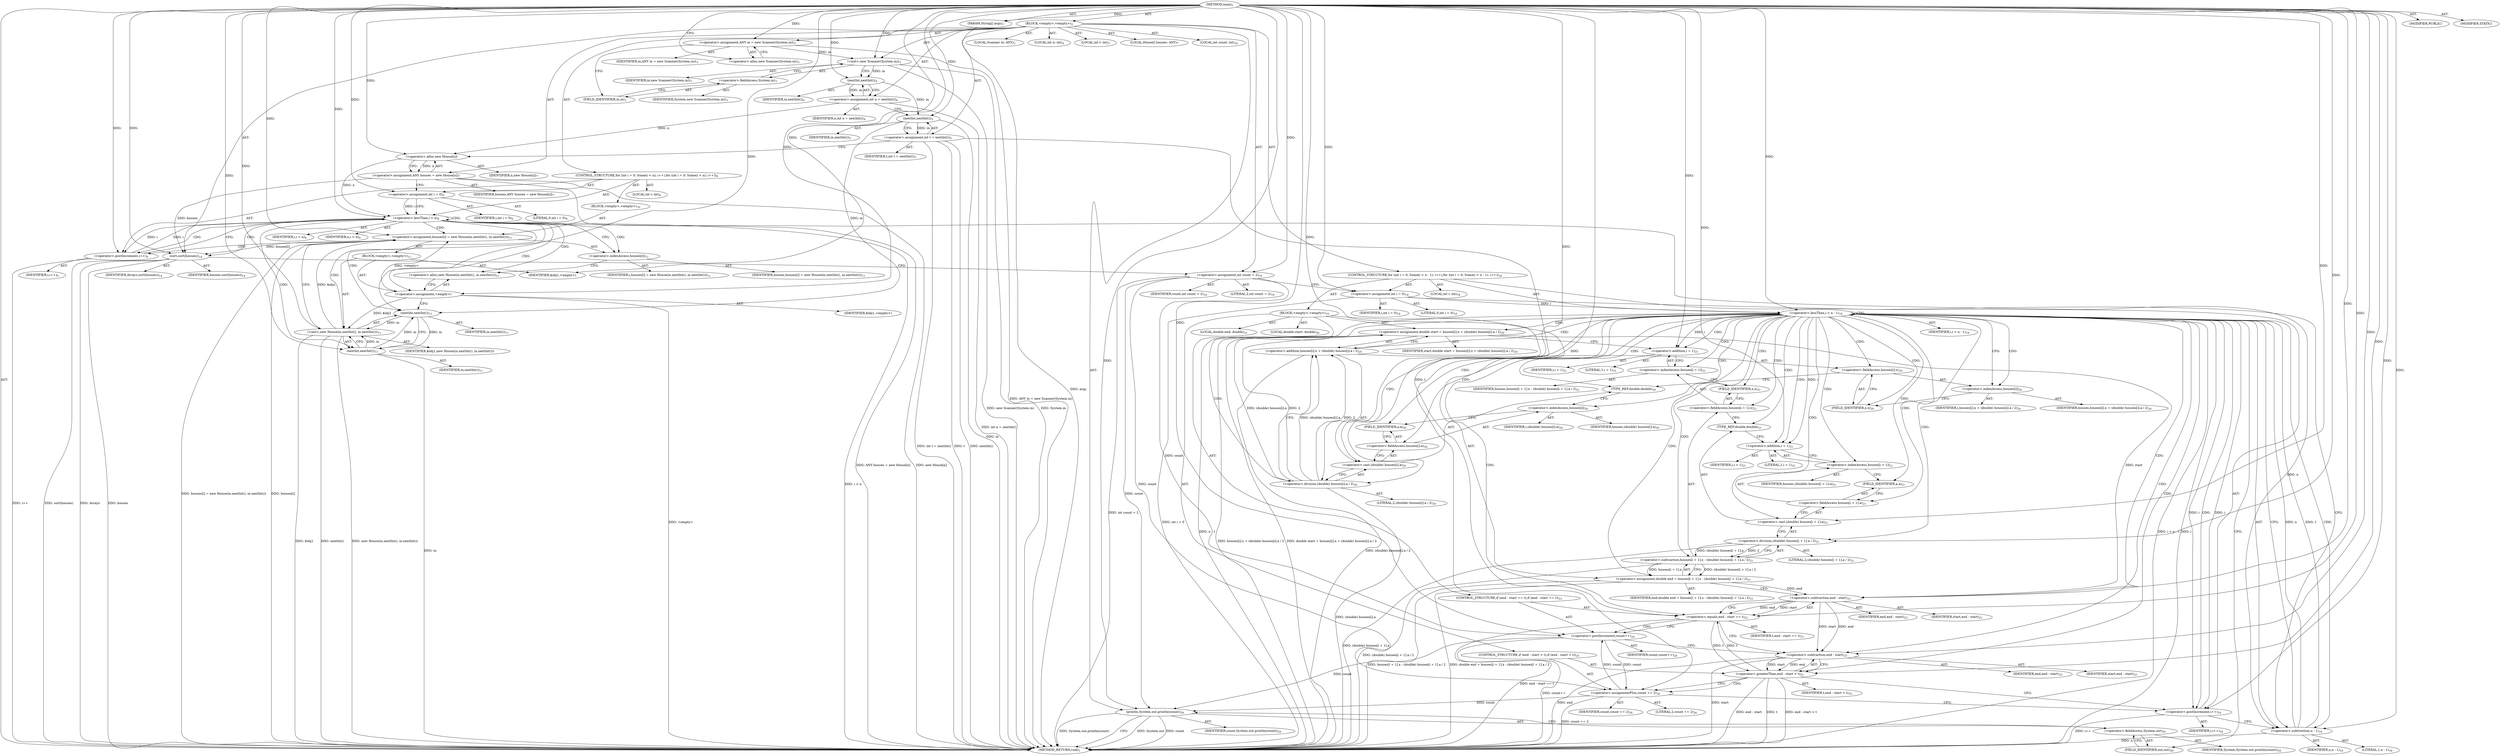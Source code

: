 digraph "main" {  
"19" [label = <(METHOD,main)<SUB>1</SUB>> ]
"20" [label = <(PARAM,String[] args)<SUB>1</SUB>> ]
"21" [label = <(BLOCK,&lt;empty&gt;,&lt;empty&gt;)<SUB>2</SUB>> ]
"4" [label = <(LOCAL,Scanner in: ANY)<SUB>3</SUB>> ]
"22" [label = <(&lt;operator&gt;.assignment,ANY in = new Scanner(System.in))<SUB>3</SUB>> ]
"23" [label = <(IDENTIFIER,in,ANY in = new Scanner(System.in))<SUB>3</SUB>> ]
"24" [label = <(&lt;operator&gt;.alloc,new Scanner(System.in))<SUB>3</SUB>> ]
"25" [label = <(&lt;init&gt;,new Scanner(System.in))<SUB>3</SUB>> ]
"3" [label = <(IDENTIFIER,in,new Scanner(System.in))<SUB>3</SUB>> ]
"26" [label = <(&lt;operator&gt;.fieldAccess,System.in)<SUB>3</SUB>> ]
"27" [label = <(IDENTIFIER,System,new Scanner(System.in))<SUB>3</SUB>> ]
"28" [label = <(FIELD_IDENTIFIER,in,in)<SUB>3</SUB>> ]
"29" [label = <(LOCAL,int n: int)<SUB>4</SUB>> ]
"30" [label = <(&lt;operator&gt;.assignment,int n = nextInt())<SUB>4</SUB>> ]
"31" [label = <(IDENTIFIER,n,int n = nextInt())<SUB>4</SUB>> ]
"32" [label = <(nextInt,nextInt())<SUB>4</SUB>> ]
"33" [label = <(IDENTIFIER,in,nextInt())<SUB>4</SUB>> ]
"34" [label = <(LOCAL,int t: int)<SUB>5</SUB>> ]
"35" [label = <(&lt;operator&gt;.assignment,int t = nextInt())<SUB>5</SUB>> ]
"36" [label = <(IDENTIFIER,t,int t = nextInt())<SUB>5</SUB>> ]
"37" [label = <(nextInt,nextInt())<SUB>5</SUB>> ]
"38" [label = <(IDENTIFIER,in,nextInt())<SUB>5</SUB>> ]
"39" [label = <(LOCAL,House[] houses: ANY)<SUB>7</SUB>> ]
"40" [label = <(&lt;operator&gt;.assignment,ANY houses = new House[n])<SUB>7</SUB>> ]
"41" [label = <(IDENTIFIER,houses,ANY houses = new House[n])<SUB>7</SUB>> ]
"42" [label = <(&lt;operator&gt;.alloc,new House[n])> ]
"43" [label = <(IDENTIFIER,n,new House[n])<SUB>7</SUB>> ]
"44" [label = <(CONTROL_STRUCTURE,for (int i = 0; Some(i &lt; n); i++),for (int i = 0; Some(i &lt; n); i++))<SUB>9</SUB>> ]
"45" [label = <(LOCAL,int i: int)<SUB>9</SUB>> ]
"46" [label = <(&lt;operator&gt;.assignment,int i = 0)<SUB>9</SUB>> ]
"47" [label = <(IDENTIFIER,i,int i = 0)<SUB>9</SUB>> ]
"48" [label = <(LITERAL,0,int i = 0)<SUB>9</SUB>> ]
"49" [label = <(&lt;operator&gt;.lessThan,i &lt; n)<SUB>9</SUB>> ]
"50" [label = <(IDENTIFIER,i,i &lt; n)<SUB>9</SUB>> ]
"51" [label = <(IDENTIFIER,n,i &lt; n)<SUB>9</SUB>> ]
"52" [label = <(&lt;operator&gt;.postIncrement,i++)<SUB>9</SUB>> ]
"53" [label = <(IDENTIFIER,i,i++)<SUB>9</SUB>> ]
"54" [label = <(BLOCK,&lt;empty&gt;,&lt;empty&gt;)<SUB>10</SUB>> ]
"55" [label = <(&lt;operator&gt;.assignment,houses[i] = new House(in.nextInt(), in.nextInt()))<SUB>11</SUB>> ]
"56" [label = <(&lt;operator&gt;.indexAccess,houses[i])<SUB>11</SUB>> ]
"57" [label = <(IDENTIFIER,houses,houses[i] = new House(in.nextInt(), in.nextInt()))<SUB>11</SUB>> ]
"58" [label = <(IDENTIFIER,i,houses[i] = new House(in.nextInt(), in.nextInt()))<SUB>11</SUB>> ]
"59" [label = <(BLOCK,&lt;empty&gt;,&lt;empty&gt;)<SUB>11</SUB>> ]
"60" [label = <(&lt;operator&gt;.assignment,&lt;empty&gt;)> ]
"61" [label = <(IDENTIFIER,$obj1,&lt;empty&gt;)> ]
"62" [label = <(&lt;operator&gt;.alloc,new House(in.nextInt(), in.nextInt()))<SUB>11</SUB>> ]
"63" [label = <(&lt;init&gt;,new House(in.nextInt(), in.nextInt()))<SUB>11</SUB>> ]
"64" [label = <(IDENTIFIER,$obj1,new House(in.nextInt(), in.nextInt()))> ]
"65" [label = <(nextInt,nextInt())<SUB>11</SUB>> ]
"66" [label = <(IDENTIFIER,in,nextInt())<SUB>11</SUB>> ]
"67" [label = <(nextInt,nextInt())<SUB>11</SUB>> ]
"68" [label = <(IDENTIFIER,in,nextInt())<SUB>11</SUB>> ]
"69" [label = <(IDENTIFIER,$obj1,&lt;empty&gt;)> ]
"70" [label = <(sort,sort(houses))<SUB>14</SUB>> ]
"71" [label = <(IDENTIFIER,Arrays,sort(houses))<SUB>14</SUB>> ]
"72" [label = <(IDENTIFIER,houses,sort(houses))<SUB>14</SUB>> ]
"73" [label = <(LOCAL,int count: int)<SUB>16</SUB>> ]
"74" [label = <(&lt;operator&gt;.assignment,int count = 2)<SUB>16</SUB>> ]
"75" [label = <(IDENTIFIER,count,int count = 2)<SUB>16</SUB>> ]
"76" [label = <(LITERAL,2,int count = 2)<SUB>16</SUB>> ]
"77" [label = <(CONTROL_STRUCTURE,for (int i = 0; Some(i &lt; n - 1); i++),for (int i = 0; Some(i &lt; n - 1); i++))<SUB>18</SUB>> ]
"78" [label = <(LOCAL,int i: int)<SUB>18</SUB>> ]
"79" [label = <(&lt;operator&gt;.assignment,int i = 0)<SUB>18</SUB>> ]
"80" [label = <(IDENTIFIER,i,int i = 0)<SUB>18</SUB>> ]
"81" [label = <(LITERAL,0,int i = 0)<SUB>18</SUB>> ]
"82" [label = <(&lt;operator&gt;.lessThan,i &lt; n - 1)<SUB>18</SUB>> ]
"83" [label = <(IDENTIFIER,i,i &lt; n - 1)<SUB>18</SUB>> ]
"84" [label = <(&lt;operator&gt;.subtraction,n - 1)<SUB>18</SUB>> ]
"85" [label = <(IDENTIFIER,n,n - 1)<SUB>18</SUB>> ]
"86" [label = <(LITERAL,1,n - 1)<SUB>18</SUB>> ]
"87" [label = <(&lt;operator&gt;.postIncrement,i++)<SUB>18</SUB>> ]
"88" [label = <(IDENTIFIER,i,i++)<SUB>18</SUB>> ]
"89" [label = <(BLOCK,&lt;empty&gt;,&lt;empty&gt;)<SUB>19</SUB>> ]
"90" [label = <(LOCAL,double start: double)<SUB>20</SUB>> ]
"91" [label = <(&lt;operator&gt;.assignment,double start = houses[i].x + (double) houses[i].a / 2)<SUB>20</SUB>> ]
"92" [label = <(IDENTIFIER,start,double start = houses[i].x + (double) houses[i].a / 2)<SUB>20</SUB>> ]
"93" [label = <(&lt;operator&gt;.addition,houses[i].x + (double) houses[i].a / 2)<SUB>20</SUB>> ]
"94" [label = <(&lt;operator&gt;.fieldAccess,houses[i].x)<SUB>20</SUB>> ]
"95" [label = <(&lt;operator&gt;.indexAccess,houses[i])<SUB>20</SUB>> ]
"96" [label = <(IDENTIFIER,houses,houses[i].x + (double) houses[i].a / 2)<SUB>20</SUB>> ]
"97" [label = <(IDENTIFIER,i,houses[i].x + (double) houses[i].a / 2)<SUB>20</SUB>> ]
"98" [label = <(FIELD_IDENTIFIER,x,x)<SUB>20</SUB>> ]
"99" [label = <(&lt;operator&gt;.division,(double) houses[i].a / 2)<SUB>20</SUB>> ]
"100" [label = <(&lt;operator&gt;.cast,(double) houses[i].a)<SUB>20</SUB>> ]
"101" [label = <(TYPE_REF,double,double)<SUB>20</SUB>> ]
"102" [label = <(&lt;operator&gt;.fieldAccess,houses[i].a)<SUB>20</SUB>> ]
"103" [label = <(&lt;operator&gt;.indexAccess,houses[i])<SUB>20</SUB>> ]
"104" [label = <(IDENTIFIER,houses,(double) houses[i].a)<SUB>20</SUB>> ]
"105" [label = <(IDENTIFIER,i,(double) houses[i].a)<SUB>20</SUB>> ]
"106" [label = <(FIELD_IDENTIFIER,a,a)<SUB>20</SUB>> ]
"107" [label = <(LITERAL,2,(double) houses[i].a / 2)<SUB>20</SUB>> ]
"108" [label = <(LOCAL,double end: double)<SUB>21</SUB>> ]
"109" [label = <(&lt;operator&gt;.assignment,double end = houses[i + 1].x - (double) houses[i + 1].a / 2)<SUB>21</SUB>> ]
"110" [label = <(IDENTIFIER,end,double end = houses[i + 1].x - (double) houses[i + 1].a / 2)<SUB>21</SUB>> ]
"111" [label = <(&lt;operator&gt;.subtraction,houses[i + 1].x - (double) houses[i + 1].a / 2)<SUB>21</SUB>> ]
"112" [label = <(&lt;operator&gt;.fieldAccess,houses[i + 1].x)<SUB>21</SUB>> ]
"113" [label = <(&lt;operator&gt;.indexAccess,houses[i + 1])<SUB>21</SUB>> ]
"114" [label = <(IDENTIFIER,houses,houses[i + 1].x - (double) houses[i + 1].a / 2)<SUB>21</SUB>> ]
"115" [label = <(&lt;operator&gt;.addition,i + 1)<SUB>21</SUB>> ]
"116" [label = <(IDENTIFIER,i,i + 1)<SUB>21</SUB>> ]
"117" [label = <(LITERAL,1,i + 1)<SUB>21</SUB>> ]
"118" [label = <(FIELD_IDENTIFIER,x,x)<SUB>21</SUB>> ]
"119" [label = <(&lt;operator&gt;.division,(double) houses[i + 1].a / 2)<SUB>21</SUB>> ]
"120" [label = <(&lt;operator&gt;.cast,(double) houses[i + 1].a)<SUB>21</SUB>> ]
"121" [label = <(TYPE_REF,double,double)<SUB>21</SUB>> ]
"122" [label = <(&lt;operator&gt;.fieldAccess,houses[i + 1].a)<SUB>21</SUB>> ]
"123" [label = <(&lt;operator&gt;.indexAccess,houses[i + 1])<SUB>21</SUB>> ]
"124" [label = <(IDENTIFIER,houses,(double) houses[i + 1].a)<SUB>21</SUB>> ]
"125" [label = <(&lt;operator&gt;.addition,i + 1)<SUB>21</SUB>> ]
"126" [label = <(IDENTIFIER,i,i + 1)<SUB>21</SUB>> ]
"127" [label = <(LITERAL,1,i + 1)<SUB>21</SUB>> ]
"128" [label = <(FIELD_IDENTIFIER,a,a)<SUB>21</SUB>> ]
"129" [label = <(LITERAL,2,(double) houses[i + 1].a / 2)<SUB>21</SUB>> ]
"130" [label = <(CONTROL_STRUCTURE,if (end - start == t),if (end - start == t))<SUB>23</SUB>> ]
"131" [label = <(&lt;operator&gt;.equals,end - start == t)<SUB>23</SUB>> ]
"132" [label = <(&lt;operator&gt;.subtraction,end - start)<SUB>23</SUB>> ]
"133" [label = <(IDENTIFIER,end,end - start)<SUB>23</SUB>> ]
"134" [label = <(IDENTIFIER,start,end - start)<SUB>23</SUB>> ]
"135" [label = <(IDENTIFIER,t,end - start == t)<SUB>23</SUB>> ]
"136" [label = <(&lt;operator&gt;.postIncrement,count++)<SUB>24</SUB>> ]
"137" [label = <(IDENTIFIER,count,count++)<SUB>24</SUB>> ]
"138" [label = <(CONTROL_STRUCTURE,if (end - start &gt; t),if (end - start &gt; t))<SUB>25</SUB>> ]
"139" [label = <(&lt;operator&gt;.greaterThan,end - start &gt; t)<SUB>25</SUB>> ]
"140" [label = <(&lt;operator&gt;.subtraction,end - start)<SUB>25</SUB>> ]
"141" [label = <(IDENTIFIER,end,end - start)<SUB>25</SUB>> ]
"142" [label = <(IDENTIFIER,start,end - start)<SUB>25</SUB>> ]
"143" [label = <(IDENTIFIER,t,end - start &gt; t)<SUB>25</SUB>> ]
"144" [label = <(&lt;operator&gt;.assignmentPlus,count += 2)<SUB>26</SUB>> ]
"145" [label = <(IDENTIFIER,count,count += 2)<SUB>26</SUB>> ]
"146" [label = <(LITERAL,2,count += 2)<SUB>26</SUB>> ]
"147" [label = <(println,System.out.println(count))<SUB>29</SUB>> ]
"148" [label = <(&lt;operator&gt;.fieldAccess,System.out)<SUB>29</SUB>> ]
"149" [label = <(IDENTIFIER,System,System.out.println(count))<SUB>29</SUB>> ]
"150" [label = <(FIELD_IDENTIFIER,out,out)<SUB>29</SUB>> ]
"151" [label = <(IDENTIFIER,count,System.out.println(count))<SUB>29</SUB>> ]
"152" [label = <(MODIFIER,PUBLIC)> ]
"153" [label = <(MODIFIER,STATIC)> ]
"154" [label = <(METHOD_RETURN,void)<SUB>1</SUB>> ]
  "19" -> "20"  [ label = "AST: "] 
  "19" -> "21"  [ label = "AST: "] 
  "19" -> "152"  [ label = "AST: "] 
  "19" -> "153"  [ label = "AST: "] 
  "19" -> "154"  [ label = "AST: "] 
  "21" -> "4"  [ label = "AST: "] 
  "21" -> "22"  [ label = "AST: "] 
  "21" -> "25"  [ label = "AST: "] 
  "21" -> "29"  [ label = "AST: "] 
  "21" -> "30"  [ label = "AST: "] 
  "21" -> "34"  [ label = "AST: "] 
  "21" -> "35"  [ label = "AST: "] 
  "21" -> "39"  [ label = "AST: "] 
  "21" -> "40"  [ label = "AST: "] 
  "21" -> "44"  [ label = "AST: "] 
  "21" -> "70"  [ label = "AST: "] 
  "21" -> "73"  [ label = "AST: "] 
  "21" -> "74"  [ label = "AST: "] 
  "21" -> "77"  [ label = "AST: "] 
  "21" -> "147"  [ label = "AST: "] 
  "22" -> "23"  [ label = "AST: "] 
  "22" -> "24"  [ label = "AST: "] 
  "25" -> "3"  [ label = "AST: "] 
  "25" -> "26"  [ label = "AST: "] 
  "26" -> "27"  [ label = "AST: "] 
  "26" -> "28"  [ label = "AST: "] 
  "30" -> "31"  [ label = "AST: "] 
  "30" -> "32"  [ label = "AST: "] 
  "32" -> "33"  [ label = "AST: "] 
  "35" -> "36"  [ label = "AST: "] 
  "35" -> "37"  [ label = "AST: "] 
  "37" -> "38"  [ label = "AST: "] 
  "40" -> "41"  [ label = "AST: "] 
  "40" -> "42"  [ label = "AST: "] 
  "42" -> "43"  [ label = "AST: "] 
  "44" -> "45"  [ label = "AST: "] 
  "44" -> "46"  [ label = "AST: "] 
  "44" -> "49"  [ label = "AST: "] 
  "44" -> "52"  [ label = "AST: "] 
  "44" -> "54"  [ label = "AST: "] 
  "46" -> "47"  [ label = "AST: "] 
  "46" -> "48"  [ label = "AST: "] 
  "49" -> "50"  [ label = "AST: "] 
  "49" -> "51"  [ label = "AST: "] 
  "52" -> "53"  [ label = "AST: "] 
  "54" -> "55"  [ label = "AST: "] 
  "55" -> "56"  [ label = "AST: "] 
  "55" -> "59"  [ label = "AST: "] 
  "56" -> "57"  [ label = "AST: "] 
  "56" -> "58"  [ label = "AST: "] 
  "59" -> "60"  [ label = "AST: "] 
  "59" -> "63"  [ label = "AST: "] 
  "59" -> "69"  [ label = "AST: "] 
  "60" -> "61"  [ label = "AST: "] 
  "60" -> "62"  [ label = "AST: "] 
  "63" -> "64"  [ label = "AST: "] 
  "63" -> "65"  [ label = "AST: "] 
  "63" -> "67"  [ label = "AST: "] 
  "65" -> "66"  [ label = "AST: "] 
  "67" -> "68"  [ label = "AST: "] 
  "70" -> "71"  [ label = "AST: "] 
  "70" -> "72"  [ label = "AST: "] 
  "74" -> "75"  [ label = "AST: "] 
  "74" -> "76"  [ label = "AST: "] 
  "77" -> "78"  [ label = "AST: "] 
  "77" -> "79"  [ label = "AST: "] 
  "77" -> "82"  [ label = "AST: "] 
  "77" -> "87"  [ label = "AST: "] 
  "77" -> "89"  [ label = "AST: "] 
  "79" -> "80"  [ label = "AST: "] 
  "79" -> "81"  [ label = "AST: "] 
  "82" -> "83"  [ label = "AST: "] 
  "82" -> "84"  [ label = "AST: "] 
  "84" -> "85"  [ label = "AST: "] 
  "84" -> "86"  [ label = "AST: "] 
  "87" -> "88"  [ label = "AST: "] 
  "89" -> "90"  [ label = "AST: "] 
  "89" -> "91"  [ label = "AST: "] 
  "89" -> "108"  [ label = "AST: "] 
  "89" -> "109"  [ label = "AST: "] 
  "89" -> "130"  [ label = "AST: "] 
  "89" -> "138"  [ label = "AST: "] 
  "91" -> "92"  [ label = "AST: "] 
  "91" -> "93"  [ label = "AST: "] 
  "93" -> "94"  [ label = "AST: "] 
  "93" -> "99"  [ label = "AST: "] 
  "94" -> "95"  [ label = "AST: "] 
  "94" -> "98"  [ label = "AST: "] 
  "95" -> "96"  [ label = "AST: "] 
  "95" -> "97"  [ label = "AST: "] 
  "99" -> "100"  [ label = "AST: "] 
  "99" -> "107"  [ label = "AST: "] 
  "100" -> "101"  [ label = "AST: "] 
  "100" -> "102"  [ label = "AST: "] 
  "102" -> "103"  [ label = "AST: "] 
  "102" -> "106"  [ label = "AST: "] 
  "103" -> "104"  [ label = "AST: "] 
  "103" -> "105"  [ label = "AST: "] 
  "109" -> "110"  [ label = "AST: "] 
  "109" -> "111"  [ label = "AST: "] 
  "111" -> "112"  [ label = "AST: "] 
  "111" -> "119"  [ label = "AST: "] 
  "112" -> "113"  [ label = "AST: "] 
  "112" -> "118"  [ label = "AST: "] 
  "113" -> "114"  [ label = "AST: "] 
  "113" -> "115"  [ label = "AST: "] 
  "115" -> "116"  [ label = "AST: "] 
  "115" -> "117"  [ label = "AST: "] 
  "119" -> "120"  [ label = "AST: "] 
  "119" -> "129"  [ label = "AST: "] 
  "120" -> "121"  [ label = "AST: "] 
  "120" -> "122"  [ label = "AST: "] 
  "122" -> "123"  [ label = "AST: "] 
  "122" -> "128"  [ label = "AST: "] 
  "123" -> "124"  [ label = "AST: "] 
  "123" -> "125"  [ label = "AST: "] 
  "125" -> "126"  [ label = "AST: "] 
  "125" -> "127"  [ label = "AST: "] 
  "130" -> "131"  [ label = "AST: "] 
  "130" -> "136"  [ label = "AST: "] 
  "131" -> "132"  [ label = "AST: "] 
  "131" -> "135"  [ label = "AST: "] 
  "132" -> "133"  [ label = "AST: "] 
  "132" -> "134"  [ label = "AST: "] 
  "136" -> "137"  [ label = "AST: "] 
  "138" -> "139"  [ label = "AST: "] 
  "138" -> "144"  [ label = "AST: "] 
  "139" -> "140"  [ label = "AST: "] 
  "139" -> "143"  [ label = "AST: "] 
  "140" -> "141"  [ label = "AST: "] 
  "140" -> "142"  [ label = "AST: "] 
  "144" -> "145"  [ label = "AST: "] 
  "144" -> "146"  [ label = "AST: "] 
  "147" -> "148"  [ label = "AST: "] 
  "147" -> "151"  [ label = "AST: "] 
  "148" -> "149"  [ label = "AST: "] 
  "148" -> "150"  [ label = "AST: "] 
  "22" -> "28"  [ label = "CFG: "] 
  "25" -> "32"  [ label = "CFG: "] 
  "30" -> "37"  [ label = "CFG: "] 
  "35" -> "42"  [ label = "CFG: "] 
  "40" -> "46"  [ label = "CFG: "] 
  "70" -> "74"  [ label = "CFG: "] 
  "74" -> "79"  [ label = "CFG: "] 
  "147" -> "154"  [ label = "CFG: "] 
  "24" -> "22"  [ label = "CFG: "] 
  "26" -> "25"  [ label = "CFG: "] 
  "32" -> "30"  [ label = "CFG: "] 
  "37" -> "35"  [ label = "CFG: "] 
  "42" -> "40"  [ label = "CFG: "] 
  "46" -> "49"  [ label = "CFG: "] 
  "49" -> "56"  [ label = "CFG: "] 
  "49" -> "70"  [ label = "CFG: "] 
  "52" -> "49"  [ label = "CFG: "] 
  "79" -> "84"  [ label = "CFG: "] 
  "82" -> "95"  [ label = "CFG: "] 
  "82" -> "150"  [ label = "CFG: "] 
  "87" -> "84"  [ label = "CFG: "] 
  "148" -> "147"  [ label = "CFG: "] 
  "28" -> "26"  [ label = "CFG: "] 
  "55" -> "52"  [ label = "CFG: "] 
  "84" -> "82"  [ label = "CFG: "] 
  "91" -> "115"  [ label = "CFG: "] 
  "109" -> "132"  [ label = "CFG: "] 
  "150" -> "148"  [ label = "CFG: "] 
  "56" -> "62"  [ label = "CFG: "] 
  "93" -> "91"  [ label = "CFG: "] 
  "111" -> "109"  [ label = "CFG: "] 
  "131" -> "136"  [ label = "CFG: "] 
  "131" -> "140"  [ label = "CFG: "] 
  "136" -> "140"  [ label = "CFG: "] 
  "139" -> "144"  [ label = "CFG: "] 
  "139" -> "87"  [ label = "CFG: "] 
  "144" -> "87"  [ label = "CFG: "] 
  "60" -> "65"  [ label = "CFG: "] 
  "63" -> "55"  [ label = "CFG: "] 
  "94" -> "101"  [ label = "CFG: "] 
  "99" -> "93"  [ label = "CFG: "] 
  "112" -> "121"  [ label = "CFG: "] 
  "119" -> "111"  [ label = "CFG: "] 
  "132" -> "131"  [ label = "CFG: "] 
  "140" -> "139"  [ label = "CFG: "] 
  "62" -> "60"  [ label = "CFG: "] 
  "65" -> "67"  [ label = "CFG: "] 
  "67" -> "63"  [ label = "CFG: "] 
  "95" -> "98"  [ label = "CFG: "] 
  "98" -> "94"  [ label = "CFG: "] 
  "100" -> "99"  [ label = "CFG: "] 
  "113" -> "118"  [ label = "CFG: "] 
  "118" -> "112"  [ label = "CFG: "] 
  "120" -> "119"  [ label = "CFG: "] 
  "101" -> "103"  [ label = "CFG: "] 
  "102" -> "100"  [ label = "CFG: "] 
  "115" -> "113"  [ label = "CFG: "] 
  "121" -> "125"  [ label = "CFG: "] 
  "122" -> "120"  [ label = "CFG: "] 
  "103" -> "106"  [ label = "CFG: "] 
  "106" -> "102"  [ label = "CFG: "] 
  "123" -> "128"  [ label = "CFG: "] 
  "128" -> "122"  [ label = "CFG: "] 
  "125" -> "123"  [ label = "CFG: "] 
  "19" -> "24"  [ label = "CFG: "] 
  "20" -> "154"  [ label = "DDG: args"] 
  "22" -> "154"  [ label = "DDG: ANY in = new Scanner(System.in)"] 
  "25" -> "154"  [ label = "DDG: System.in"] 
  "25" -> "154"  [ label = "DDG: new Scanner(System.in)"] 
  "30" -> "154"  [ label = "DDG: int n = nextInt()"] 
  "35" -> "154"  [ label = "DDG: t"] 
  "37" -> "154"  [ label = "DDG: in"] 
  "35" -> "154"  [ label = "DDG: nextInt()"] 
  "35" -> "154"  [ label = "DDG: int t = nextInt()"] 
  "40" -> "154"  [ label = "DDG: new House[n]"] 
  "40" -> "154"  [ label = "DDG: ANY houses = new House[n]"] 
  "49" -> "154"  [ label = "DDG: i &lt; n"] 
  "70" -> "154"  [ label = "DDG: houses"] 
  "70" -> "154"  [ label = "DDG: sort(houses)"] 
  "74" -> "154"  [ label = "DDG: int count = 2"] 
  "79" -> "154"  [ label = "DDG: int i = 0"] 
  "82" -> "154"  [ label = "DDG: i"] 
  "84" -> "154"  [ label = "DDG: n"] 
  "82" -> "154"  [ label = "DDG: n - 1"] 
  "82" -> "154"  [ label = "DDG: i &lt; n - 1"] 
  "147" -> "154"  [ label = "DDG: System.out"] 
  "147" -> "154"  [ label = "DDG: count"] 
  "147" -> "154"  [ label = "DDG: System.out.println(count)"] 
  "99" -> "154"  [ label = "DDG: (double) houses[i].a"] 
  "93" -> "154"  [ label = "DDG: (double) houses[i].a / 2"] 
  "91" -> "154"  [ label = "DDG: houses[i].x + (double) houses[i].a / 2"] 
  "91" -> "154"  [ label = "DDG: double start = houses[i].x + (double) houses[i].a / 2"] 
  "119" -> "154"  [ label = "DDG: (double) houses[i + 1].a"] 
  "111" -> "154"  [ label = "DDG: (double) houses[i + 1].a / 2"] 
  "109" -> "154"  [ label = "DDG: houses[i + 1].x - (double) houses[i + 1].a / 2"] 
  "109" -> "154"  [ label = "DDG: double end = houses[i + 1].x - (double) houses[i + 1].a / 2"] 
  "131" -> "154"  [ label = "DDG: end - start == t"] 
  "136" -> "154"  [ label = "DDG: count++"] 
  "140" -> "154"  [ label = "DDG: end"] 
  "140" -> "154"  [ label = "DDG: start"] 
  "139" -> "154"  [ label = "DDG: end - start"] 
  "139" -> "154"  [ label = "DDG: t"] 
  "139" -> "154"  [ label = "DDG: end - start &gt; t"] 
  "144" -> "154"  [ label = "DDG: count += 2"] 
  "87" -> "154"  [ label = "DDG: i++"] 
  "55" -> "154"  [ label = "DDG: houses[i]"] 
  "60" -> "154"  [ label = "DDG: &lt;empty&gt;"] 
  "63" -> "154"  [ label = "DDG: $obj1"] 
  "63" -> "154"  [ label = "DDG: nextInt()"] 
  "67" -> "154"  [ label = "DDG: in"] 
  "63" -> "154"  [ label = "DDG: new House(in.nextInt(), in.nextInt())"] 
  "55" -> "154"  [ label = "DDG: houses[i] = new House(in.nextInt(), in.nextInt())"] 
  "52" -> "154"  [ label = "DDG: i++"] 
  "70" -> "154"  [ label = "DDG: Arrays"] 
  "19" -> "20"  [ label = "DDG: "] 
  "19" -> "22"  [ label = "DDG: "] 
  "32" -> "30"  [ label = "DDG: in"] 
  "37" -> "35"  [ label = "DDG: in"] 
  "42" -> "40"  [ label = "DDG: n"] 
  "19" -> "74"  [ label = "DDG: "] 
  "22" -> "25"  [ label = "DDG: in"] 
  "19" -> "25"  [ label = "DDG: "] 
  "19" -> "46"  [ label = "DDG: "] 
  "19" -> "70"  [ label = "DDG: "] 
  "40" -> "70"  [ label = "DDG: houses"] 
  "55" -> "70"  [ label = "DDG: houses[i]"] 
  "19" -> "79"  [ label = "DDG: "] 
  "74" -> "147"  [ label = "DDG: count"] 
  "136" -> "147"  [ label = "DDG: count"] 
  "144" -> "147"  [ label = "DDG: count"] 
  "19" -> "147"  [ label = "DDG: "] 
  "25" -> "32"  [ label = "DDG: in"] 
  "19" -> "32"  [ label = "DDG: "] 
  "32" -> "37"  [ label = "DDG: in"] 
  "19" -> "37"  [ label = "DDG: "] 
  "30" -> "42"  [ label = "DDG: n"] 
  "19" -> "42"  [ label = "DDG: "] 
  "46" -> "49"  [ label = "DDG: i"] 
  "52" -> "49"  [ label = "DDG: i"] 
  "19" -> "49"  [ label = "DDG: "] 
  "42" -> "49"  [ label = "DDG: n"] 
  "49" -> "52"  [ label = "DDG: i"] 
  "19" -> "52"  [ label = "DDG: "] 
  "60" -> "55"  [ label = "DDG: &lt;empty&gt;"] 
  "63" -> "55"  [ label = "DDG: $obj1"] 
  "19" -> "55"  [ label = "DDG: "] 
  "79" -> "82"  [ label = "DDG: i"] 
  "87" -> "82"  [ label = "DDG: i"] 
  "19" -> "82"  [ label = "DDG: "] 
  "84" -> "82"  [ label = "DDG: n"] 
  "84" -> "82"  [ label = "DDG: 1"] 
  "19" -> "87"  [ label = "DDG: "] 
  "82" -> "87"  [ label = "DDG: i"] 
  "99" -> "91"  [ label = "DDG: (double) houses[i].a"] 
  "99" -> "91"  [ label = "DDG: 2"] 
  "111" -> "109"  [ label = "DDG: houses[i + 1].x"] 
  "111" -> "109"  [ label = "DDG: (double) houses[i + 1].a / 2"] 
  "49" -> "84"  [ label = "DDG: n"] 
  "19" -> "84"  [ label = "DDG: "] 
  "19" -> "144"  [ label = "DDG: "] 
  "19" -> "60"  [ label = "DDG: "] 
  "19" -> "69"  [ label = "DDG: "] 
  "99" -> "93"  [ label = "DDG: (double) houses[i].a"] 
  "99" -> "93"  [ label = "DDG: 2"] 
  "119" -> "111"  [ label = "DDG: (double) houses[i + 1].a"] 
  "119" -> "111"  [ label = "DDG: 2"] 
  "132" -> "131"  [ label = "DDG: end"] 
  "132" -> "131"  [ label = "DDG: start"] 
  "35" -> "131"  [ label = "DDG: t"] 
  "139" -> "131"  [ label = "DDG: t"] 
  "19" -> "131"  [ label = "DDG: "] 
  "74" -> "136"  [ label = "DDG: count"] 
  "144" -> "136"  [ label = "DDG: count"] 
  "19" -> "136"  [ label = "DDG: "] 
  "140" -> "139"  [ label = "DDG: end"] 
  "140" -> "139"  [ label = "DDG: start"] 
  "131" -> "139"  [ label = "DDG: t"] 
  "19" -> "139"  [ label = "DDG: "] 
  "74" -> "144"  [ label = "DDG: count"] 
  "136" -> "144"  [ label = "DDG: count"] 
  "60" -> "63"  [ label = "DDG: $obj1"] 
  "19" -> "63"  [ label = "DDG: "] 
  "65" -> "63"  [ label = "DDG: in"] 
  "67" -> "63"  [ label = "DDG: in"] 
  "19" -> "99"  [ label = "DDG: "] 
  "19" -> "119"  [ label = "DDG: "] 
  "109" -> "132"  [ label = "DDG: end"] 
  "19" -> "132"  [ label = "DDG: "] 
  "91" -> "132"  [ label = "DDG: start"] 
  "132" -> "140"  [ label = "DDG: end"] 
  "19" -> "140"  [ label = "DDG: "] 
  "132" -> "140"  [ label = "DDG: start"] 
  "37" -> "65"  [ label = "DDG: in"] 
  "67" -> "65"  [ label = "DDG: in"] 
  "19" -> "65"  [ label = "DDG: "] 
  "65" -> "67"  [ label = "DDG: in"] 
  "19" -> "67"  [ label = "DDG: "] 
  "19" -> "100"  [ label = "DDG: "] 
  "19" -> "120"  [ label = "DDG: "] 
  "82" -> "115"  [ label = "DDG: i"] 
  "19" -> "115"  [ label = "DDG: "] 
  "19" -> "125"  [ label = "DDG: "] 
  "82" -> "125"  [ label = "DDG: i"] 
  "49" -> "49"  [ label = "CDG: "] 
  "49" -> "60"  [ label = "CDG: "] 
  "49" -> "52"  [ label = "CDG: "] 
  "49" -> "56"  [ label = "CDG: "] 
  "49" -> "67"  [ label = "CDG: "] 
  "49" -> "65"  [ label = "CDG: "] 
  "49" -> "63"  [ label = "CDG: "] 
  "49" -> "55"  [ label = "CDG: "] 
  "49" -> "62"  [ label = "CDG: "] 
  "82" -> "94"  [ label = "CDG: "] 
  "82" -> "115"  [ label = "CDG: "] 
  "82" -> "98"  [ label = "CDG: "] 
  "82" -> "120"  [ label = "CDG: "] 
  "82" -> "113"  [ label = "CDG: "] 
  "82" -> "122"  [ label = "CDG: "] 
  "82" -> "99"  [ label = "CDG: "] 
  "82" -> "128"  [ label = "CDG: "] 
  "82" -> "84"  [ label = "CDG: "] 
  "82" -> "102"  [ label = "CDG: "] 
  "82" -> "131"  [ label = "CDG: "] 
  "82" -> "103"  [ label = "CDG: "] 
  "82" -> "132"  [ label = "CDG: "] 
  "82" -> "119"  [ label = "CDG: "] 
  "82" -> "121"  [ label = "CDG: "] 
  "82" -> "95"  [ label = "CDG: "] 
  "82" -> "123"  [ label = "CDG: "] 
  "82" -> "106"  [ label = "CDG: "] 
  "82" -> "87"  [ label = "CDG: "] 
  "82" -> "91"  [ label = "CDG: "] 
  "82" -> "112"  [ label = "CDG: "] 
  "82" -> "82"  [ label = "CDG: "] 
  "82" -> "93"  [ label = "CDG: "] 
  "82" -> "140"  [ label = "CDG: "] 
  "82" -> "101"  [ label = "CDG: "] 
  "82" -> "118"  [ label = "CDG: "] 
  "82" -> "100"  [ label = "CDG: "] 
  "82" -> "139"  [ label = "CDG: "] 
  "82" -> "125"  [ label = "CDG: "] 
  "82" -> "111"  [ label = "CDG: "] 
  "82" -> "109"  [ label = "CDG: "] 
  "131" -> "136"  [ label = "CDG: "] 
  "139" -> "144"  [ label = "CDG: "] 
}
